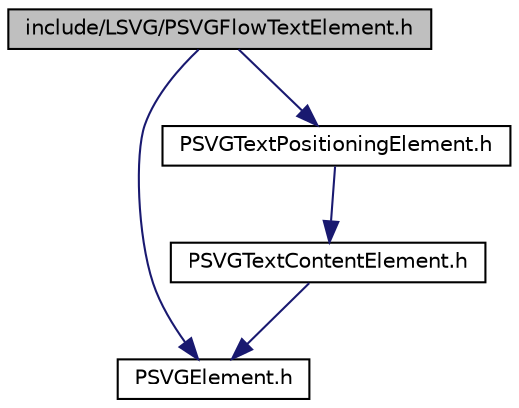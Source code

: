 digraph G
{
  edge [fontname="Helvetica",fontsize="10",labelfontname="Helvetica",labelfontsize="10"];
  node [fontname="Helvetica",fontsize="10",shape=record];
  Node1 [label="include/LSVG/PSVGFlowTextElement.h",height=0.2,width=0.4,color="black", fillcolor="grey75", style="filled" fontcolor="black"];
  Node1 -> Node2 [color="midnightblue",fontsize="10",style="solid",fontname="Helvetica"];
  Node2 [label="PSVGElement.h",height=0.2,width=0.4,color="black", fillcolor="white", style="filled",URL="$_p_s_v_g_element_8h.html"];
  Node1 -> Node3 [color="midnightblue",fontsize="10",style="solid",fontname="Helvetica"];
  Node3 [label="PSVGTextPositioningElement.h",height=0.2,width=0.4,color="black", fillcolor="white", style="filled",URL="$_p_s_v_g_text_positioning_element_8h.html"];
  Node3 -> Node4 [color="midnightblue",fontsize="10",style="solid",fontname="Helvetica"];
  Node4 [label="PSVGTextContentElement.h",height=0.2,width=0.4,color="black", fillcolor="white", style="filled",URL="$_p_s_v_g_text_content_element_8h.html"];
  Node4 -> Node2 [color="midnightblue",fontsize="10",style="solid",fontname="Helvetica"];
}
